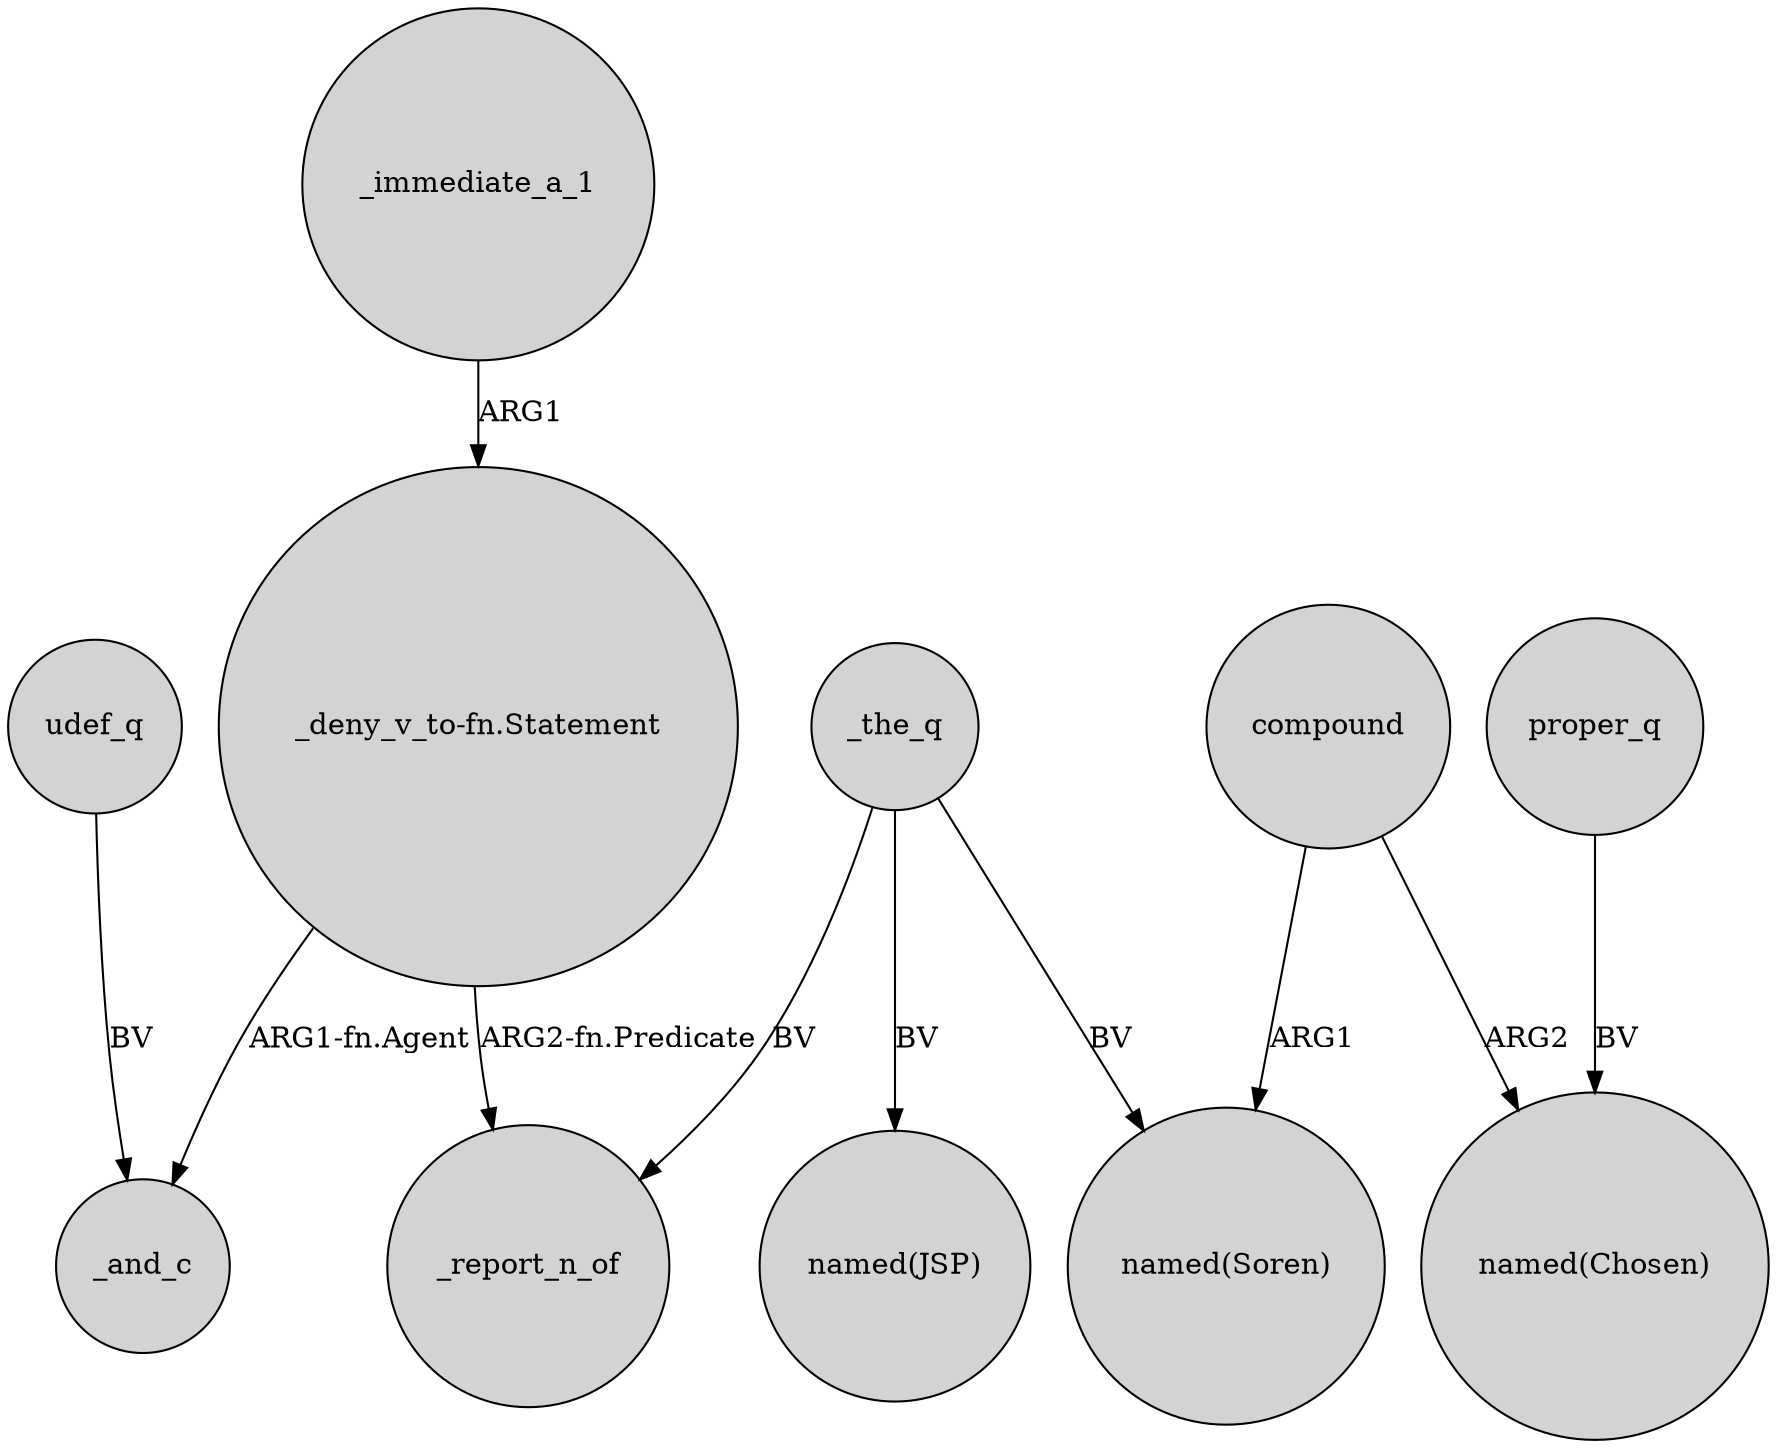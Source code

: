 digraph {
	node [shape=circle style=filled]
	_immediate_a_1 -> "_deny_v_to-fn.Statement" [label=ARG1]
	proper_q -> "named(Chosen)" [label=BV]
	compound -> "named(Chosen)" [label=ARG2]
	"_deny_v_to-fn.Statement" -> _report_n_of [label="ARG2-fn.Predicate"]
	_the_q -> _report_n_of [label=BV]
	udef_q -> _and_c [label=BV]
	_the_q -> "named(Soren)" [label=BV]
	_the_q -> "named(JSP)" [label=BV]
	"_deny_v_to-fn.Statement" -> _and_c [label="ARG1-fn.Agent"]
	compound -> "named(Soren)" [label=ARG1]
}
